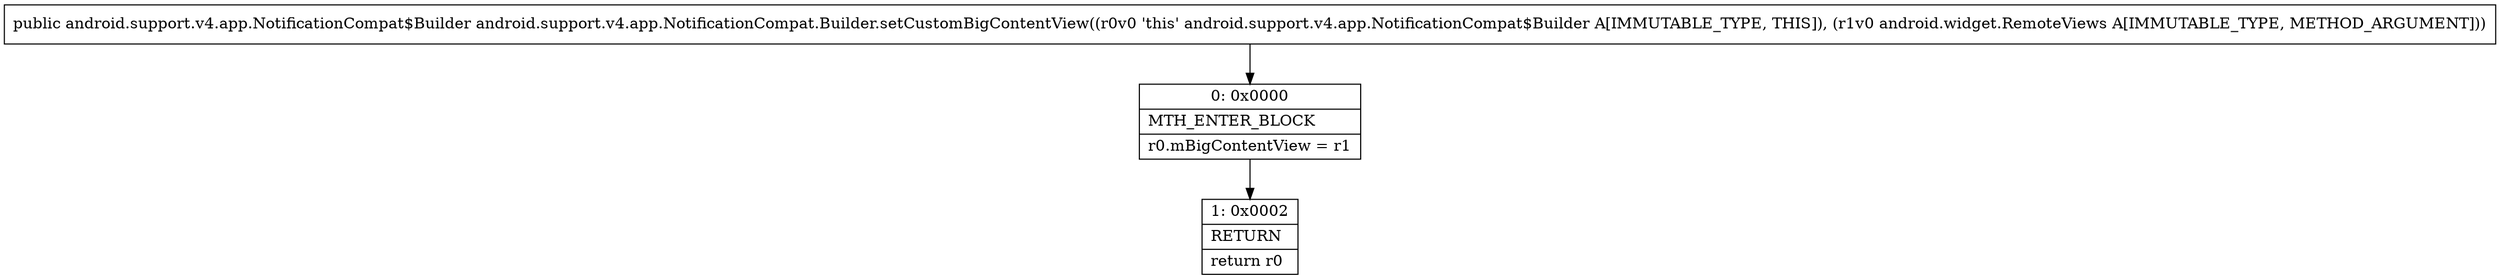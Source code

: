 digraph "CFG forandroid.support.v4.app.NotificationCompat.Builder.setCustomBigContentView(Landroid\/widget\/RemoteViews;)Landroid\/support\/v4\/app\/NotificationCompat$Builder;" {
Node_0 [shape=record,label="{0\:\ 0x0000|MTH_ENTER_BLOCK\l|r0.mBigContentView = r1\l}"];
Node_1 [shape=record,label="{1\:\ 0x0002|RETURN\l|return r0\l}"];
MethodNode[shape=record,label="{public android.support.v4.app.NotificationCompat$Builder android.support.v4.app.NotificationCompat.Builder.setCustomBigContentView((r0v0 'this' android.support.v4.app.NotificationCompat$Builder A[IMMUTABLE_TYPE, THIS]), (r1v0 android.widget.RemoteViews A[IMMUTABLE_TYPE, METHOD_ARGUMENT])) }"];
MethodNode -> Node_0;
Node_0 -> Node_1;
}

